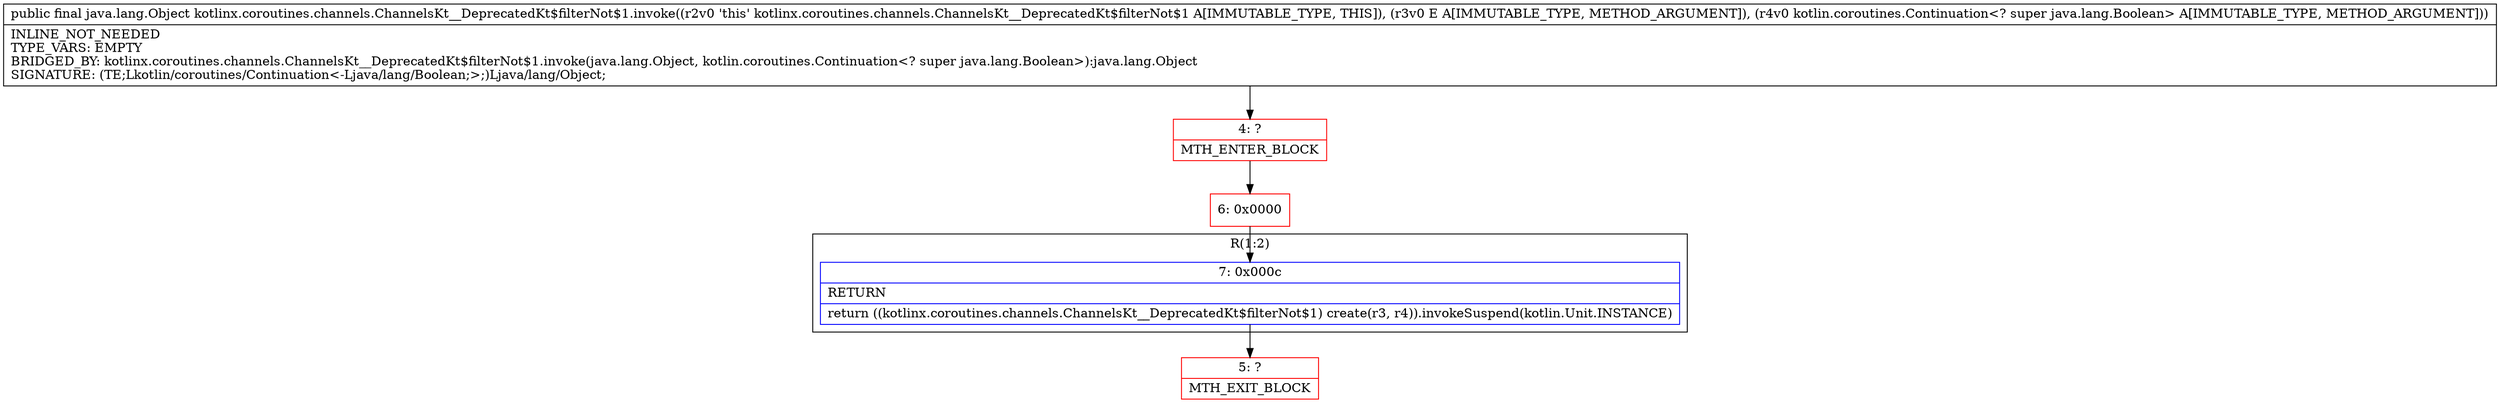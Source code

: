 digraph "CFG forkotlinx.coroutines.channels.ChannelsKt__DeprecatedKt$filterNot$1.invoke(Ljava\/lang\/Object;Lkotlin\/coroutines\/Continuation;)Ljava\/lang\/Object;" {
subgraph cluster_Region_158088512 {
label = "R(1:2)";
node [shape=record,color=blue];
Node_7 [shape=record,label="{7\:\ 0x000c|RETURN\l|return ((kotlinx.coroutines.channels.ChannelsKt__DeprecatedKt$filterNot$1) create(r3, r4)).invokeSuspend(kotlin.Unit.INSTANCE)\l}"];
}
Node_4 [shape=record,color=red,label="{4\:\ ?|MTH_ENTER_BLOCK\l}"];
Node_6 [shape=record,color=red,label="{6\:\ 0x0000}"];
Node_5 [shape=record,color=red,label="{5\:\ ?|MTH_EXIT_BLOCK\l}"];
MethodNode[shape=record,label="{public final java.lang.Object kotlinx.coroutines.channels.ChannelsKt__DeprecatedKt$filterNot$1.invoke((r2v0 'this' kotlinx.coroutines.channels.ChannelsKt__DeprecatedKt$filterNot$1 A[IMMUTABLE_TYPE, THIS]), (r3v0 E A[IMMUTABLE_TYPE, METHOD_ARGUMENT]), (r4v0 kotlin.coroutines.Continuation\<? super java.lang.Boolean\> A[IMMUTABLE_TYPE, METHOD_ARGUMENT]))  | INLINE_NOT_NEEDED\lTYPE_VARS: EMPTY\lBRIDGED_BY: kotlinx.coroutines.channels.ChannelsKt__DeprecatedKt$filterNot$1.invoke(java.lang.Object, kotlin.coroutines.Continuation\<? super java.lang.Boolean\>):java.lang.Object\lSIGNATURE: (TE;Lkotlin\/coroutines\/Continuation\<\-Ljava\/lang\/Boolean;\>;)Ljava\/lang\/Object;\l}"];
MethodNode -> Node_4;Node_7 -> Node_5;
Node_4 -> Node_6;
Node_6 -> Node_7;
}

